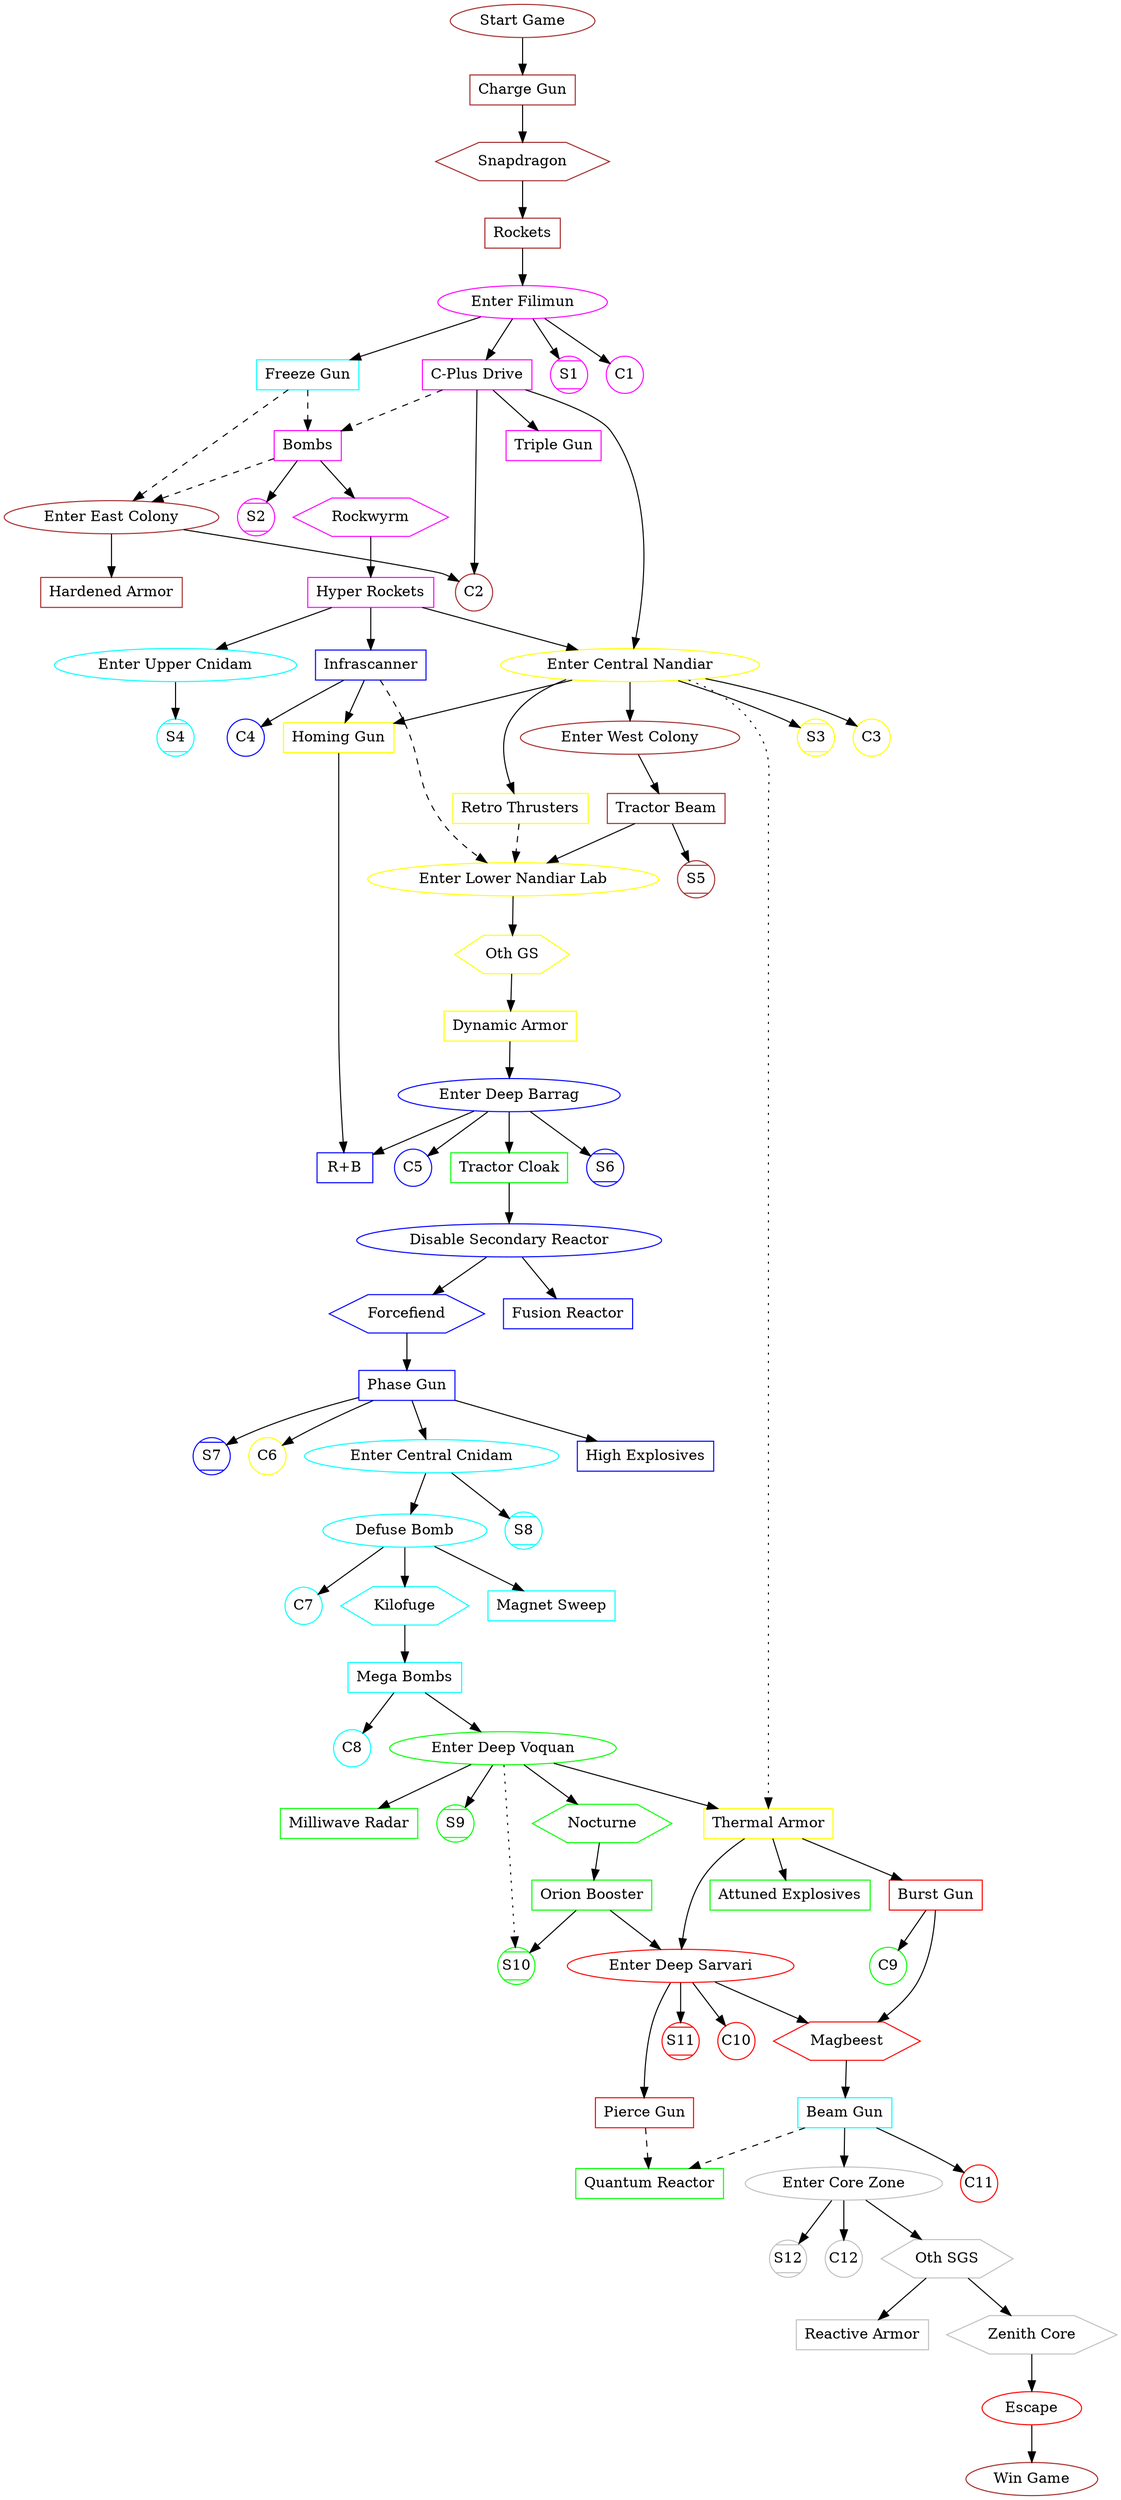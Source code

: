 digraph azimuth {

node [shape=box];

// Upgrades:
node [shape=box, height=0.4, fixedsize=false];
"Charge Gun" [color=brown];
"Rockets" [color=brown];
"Freeze Gun" [color=cyan];
"Hardened Armor" [color=brown];
"C-Plus Drive" [color=magenta];
"Triple Gun" [color=magenta];
"Bombs" [color=magenta];
"Hyper Rockets" [color=magenta];
"Tractor Beam" [color=brown];
"Homing Gun" [color=yellow];
"Retro Thrusters" [color=yellow];
"Phase Gun" [color=blue];
"Infrascanner" [color=blue];
"Tractor Cloak" [color=green];
"Fusion Reactor" [color=blue];
"Thermal Armor" [color=yellow];
"Dynamic Armor" [color=yellow];
"Magnet Sweep" [color=cyan];
"Mega Bombs" [color=cyan];
"R+B" [color=blue];
"High Explosives" [color=blue];
"Attuned Explosives" [color=green];
"Milliwave Radar" [color=green];
"Orion Booster" [color=green];
"Quantum Reactor" [color=green];
"Burst Gun" [color=red];
"Pierce Gun" [color=red];
"Beam Gun" [color=cyan];
"Reactive Armor" [color=gray];
// Shield batteries:
node [shape=Mcircle, height=0.5, fixedsize=true];
"S1"  [color=magenta]; // in Filimun entry hall (room 26)
"S2"  [color=magenta]; // in Filimun shale quarry (room 85)
"S3"  [color=yellow]; // in Nandiar wind tunnel (room 215)
"S4"  [color=cyan]; // in Cnidam frozen lake (room 307)
"S5"  [color=brown]; // past Colony primary reactor (room 160)
"S6"  [color=blue]; // in center upper Barrag tunnel (room 258)
"S7"  [color=blue];
"S8"  [color=cyan];
"S9"  [color=green];
"S10" [color=green]; // in big Voquan hex nest (room 358)
"S11" [color=red];
"S12" [color=gray];
// Capacitors:
node [shape=circle, height=0.5, fixedsize=true];
"C1"  [color=magenta];
"C2"  [color=brown];
"C3"  [color=yellow];
"C4"  [color=blue];
"C5"  [color=blue];
"C6"  [color=yellow];
"C7"  [color=cyan];
"C8"  [color=cyan];
"C9"  [color=green];
"C10" [color=red];
"C11" [color=red];
"C12" [color=gray];

// Bosses:
node [shape=hexagon, height=0.4, fixedsize=false];
"Snapdragon" [color=brown];
"Rockwyrm" [color=magenta];
"Oth GS" [color=yellow];
"Forcefiend" [color=blue];
"Kilofuge" [color=cyan];
"Nocturne" [color=green];
"Magbeest" [color=red];
"Oth SGS" [color=gray];
"Zenith Core" [color=gray];

// Navigation:
node [shape=ellipse, height=0.4, fixedsize=false];
"Start Game" [color=brown];
"Enter East Colony" [color=brown];
"Enter West Colony" [color=brown];
"Enter Filimun" [color=magenta];
"Enter Central Nandiar" [color=yellow];
"Enter Lower Nandiar Lab" [color=yellow];
"Enter Deep Barrag" [color=blue];
"Disable Secondary Reactor" [color=blue];
"Enter Upper Cnidam" [color=cyan];
"Enter Central Cnidam" [color=cyan];
"Defuse Bomb" [color=cyan];
"Enter Deep Voquan" [color=green];
"Enter Deep Sarvari" [color=red];
"Enter Core Zone" [color=gray];
"Escape" [color=red];
"Win Game" [color=brown];

// Dependencies:
"Start Game" -> "Charge Gun" -> "Snapdragon" -> "Rockets";
"Rockets" -> "Enter Filimun";
"Enter Filimun" -> "S1";
"Enter Filimun" -> "C1";
"Enter Filimun" -> "Freeze Gun";
"Enter Filimun" -> "C-Plus Drive";
"C-Plus Drive" -> "Triple Gun";
"C-Plus Drive" -> "Enter Central Nandiar";
"Freeze Gun" -> "Enter East Colony" [style=dashed];
"Bombs" -> "Enter East Colony" [style=dashed];
"Enter East Colony" -> "Hardened Armor";
"Enter East Colony" -> "C2";
"C-Plus Drive" -> "C2";
"Freeze Gun" -> "Bombs" [style=dashed];
"C-Plus Drive" -> "Bombs" [style=dashed];
"Bombs" -> "Rockwyrm";
"Rockwyrm" -> "Hyper Rockets" -> "Enter Central Nandiar";
"Enter Lower Nandiar Lab" -> "Oth GS";
"Oth GS" -> "Dynamic Armor";
"Enter Central Nandiar" -> "Enter West Colony" -> "Tractor Beam";
"Bombs" -> "S2";
"Enter Central Nandiar" -> "Retro Thrusters";
"Enter Central Nandiar" -> "S3";
"Enter Central Nandiar" -> "C3";
"Enter Central Nandiar" -> "Homing Gun";
"Enter Central Nandiar" -> "Thermal Armor" [style=dotted];
"Hyper Rockets" -> "Infrascanner";
"Tractor Beam" -> "S5";
"Thermal Armor" -> "Burst Gun";
"Tractor Beam" -> "Enter Lower Nandiar Lab";
"Infrascanner" -> "Homing Gun";
"Infrascanner" -> "Enter Lower Nandiar Lab" [style=dashed];
"Retro Thrusters" -> "Enter Lower Nandiar Lab" [style=dashed];
"Homing Gun" -> "R+B";
"Dynamic Armor" -> "Enter Deep Barrag";
"Enter Deep Barrag" -> "R+B";
"Infrascanner" -> "C4";
"Enter Deep Barrag" -> "Tractor Cloak";
"Tractor Cloak" -> "Disable Secondary Reactor";
"Disable Secondary Reactor" -> "Forcefiend";
"Forcefiend" -> "Phase Gun";
"Enter Deep Barrag" -> "S6";
"Enter Deep Barrag" -> "C5";
"Disable Secondary Reactor" -> "Fusion Reactor";
"Hyper Rockets" -> "Enter Upper Cnidam";
"Enter Upper Cnidam" -> "S4";
"Phase Gun" -> "Enter Central Cnidam";
"Phase Gun" -> "High Explosives";
"Phase Gun" -> "C6";
"Phase Gun" -> "S7";
"Enter Central Cnidam" -> "Defuse Bomb";
"Enter Central Cnidam" -> "S8";
"Defuse Bomb" -> "Kilofuge";
"Defuse Bomb" -> "Magnet Sweep";
"Defuse Bomb" -> "C7";
"Kilofuge" -> "Mega Bombs";
"Mega Bombs" -> "Enter Deep Voquan";
"Enter Deep Voquan" -> "Milliwave Radar";
"Enter Deep Voquan" -> "Thermal Armor";
"Thermal Armor" -> "Enter Deep Sarvari";
"Enter Deep Voquan" -> "Nocturne";
"Enter Deep Voquan" -> "S9";
"Nocturne" -> "Orion Booster";
"Thermal Armor" -> "Attuned Explosives";
"Mega Bombs" -> "C8";
"Enter Deep Sarvari" -> "Pierce Gun";
"Pierce Gun" -> "Quantum Reactor" [style=dashed];
"Orion Booster" -> "Enter Deep Sarvari";
"Orion Booster" -> "S10";
"Enter Deep Voquan" -> "S10" [style=dotted];
"Enter Deep Sarvari" -> "C10";
"Enter Deep Sarvari" -> "S11";
"Enter Deep Sarvari" -> "Magbeest";
"Burst Gun" -> "Magbeest";
"Burst Gun" -> "C9";
"Magbeest" -> "Beam Gun";
"Beam Gun" -> "Quantum Reactor" [style=dashed];
"Beam Gun" -> "Enter Core Zone";
"Beam Gun" -> "C11";
"Enter Core Zone" -> "S12";
"Enter Core Zone" -> "C12";
"Enter Core Zone" -> "Oth SGS";
"Oth SGS" -> "Reactive Armor";
"Oth SGS" -> "Zenith Core";
"Zenith Core" -> "Escape" -> "Win Game";

}
